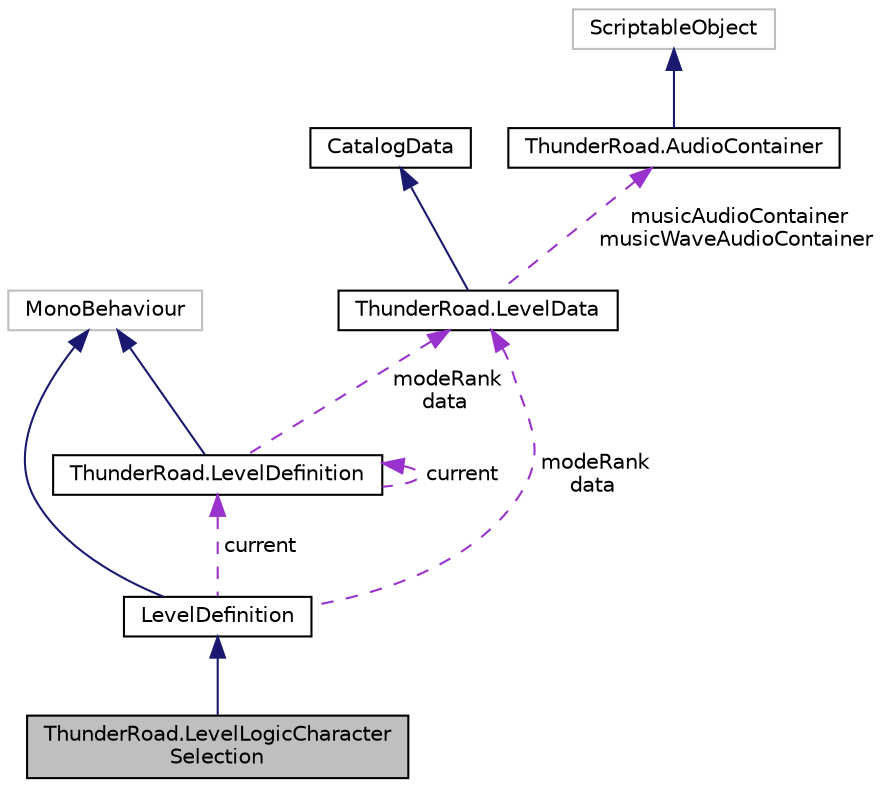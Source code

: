 digraph "ThunderRoad.LevelLogicCharacterSelection"
{
 // LATEX_PDF_SIZE
  edge [fontname="Helvetica",fontsize="10",labelfontname="Helvetica",labelfontsize="10"];
  node [fontname="Helvetica",fontsize="10",shape=record];
  Node1 [label="ThunderRoad.LevelLogicCharacter\lSelection",height=0.2,width=0.4,color="black", fillcolor="grey75", style="filled", fontcolor="black",tooltip="Class LevelLogicCharacterSelection. Implements the ThunderRoad.LevelDefinition"];
  Node2 -> Node1 [dir="back",color="midnightblue",fontsize="10",style="solid",fontname="Helvetica"];
  Node2 [label="LevelDefinition",height=0.2,width=0.4,color="black", fillcolor="white", style="filled",URL="$class_thunder_road_1_1_level_definition.html",tooltip="Class LevelDefinition. Implements the UnityEngine.MonoBehaviour"];
  Node3 -> Node2 [dir="back",color="midnightblue",fontsize="10",style="solid",fontname="Helvetica"];
  Node3 [label="MonoBehaviour",height=0.2,width=0.4,color="grey75", fillcolor="white", style="filled",tooltip=" "];
  Node4 -> Node2 [dir="back",color="darkorchid3",fontsize="10",style="dashed",label=" modeRank\ndata" ,fontname="Helvetica"];
  Node4 [label="ThunderRoad.LevelData",height=0.2,width=0.4,color="black", fillcolor="white", style="filled",URL="$class_thunder_road_1_1_level_data.html",tooltip="Class LevelData. Implements the ThunderRoad.CatalogData"];
  Node5 -> Node4 [dir="back",color="midnightblue",fontsize="10",style="solid",fontname="Helvetica"];
  Node5 [label="CatalogData",height=0.2,width=0.4,color="black", fillcolor="white", style="filled",URL="$class_thunder_road_1_1_catalog_data.html",tooltip="Class CatalogData."];
  Node6 -> Node4 [dir="back",color="darkorchid3",fontsize="10",style="dashed",label=" musicAudioContainer\nmusicWaveAudioContainer" ,fontname="Helvetica"];
  Node6 [label="ThunderRoad.AudioContainer",height=0.2,width=0.4,color="black", fillcolor="white", style="filled",URL="$class_thunder_road_1_1_audio_container.html",tooltip="Class AudioContainer. Implements the UnityEngine.ScriptableObject"];
  Node7 -> Node6 [dir="back",color="midnightblue",fontsize="10",style="solid",fontname="Helvetica"];
  Node7 [label="ScriptableObject",height=0.2,width=0.4,color="grey75", fillcolor="white", style="filled",tooltip=" "];
  Node8 -> Node2 [dir="back",color="darkorchid3",fontsize="10",style="dashed",label=" current" ,fontname="Helvetica"];
  Node8 [label="ThunderRoad.LevelDefinition",height=0.2,width=0.4,color="black", fillcolor="white", style="filled",URL="$class_thunder_road_1_1_level_definition.html",tooltip="Class LevelDefinition. Implements the UnityEngine.MonoBehaviour"];
  Node3 -> Node8 [dir="back",color="midnightblue",fontsize="10",style="solid",fontname="Helvetica"];
  Node4 -> Node8 [dir="back",color="darkorchid3",fontsize="10",style="dashed",label=" modeRank\ndata" ,fontname="Helvetica"];
  Node8 -> Node8 [dir="back",color="darkorchid3",fontsize="10",style="dashed",label=" current" ,fontname="Helvetica"];
}
